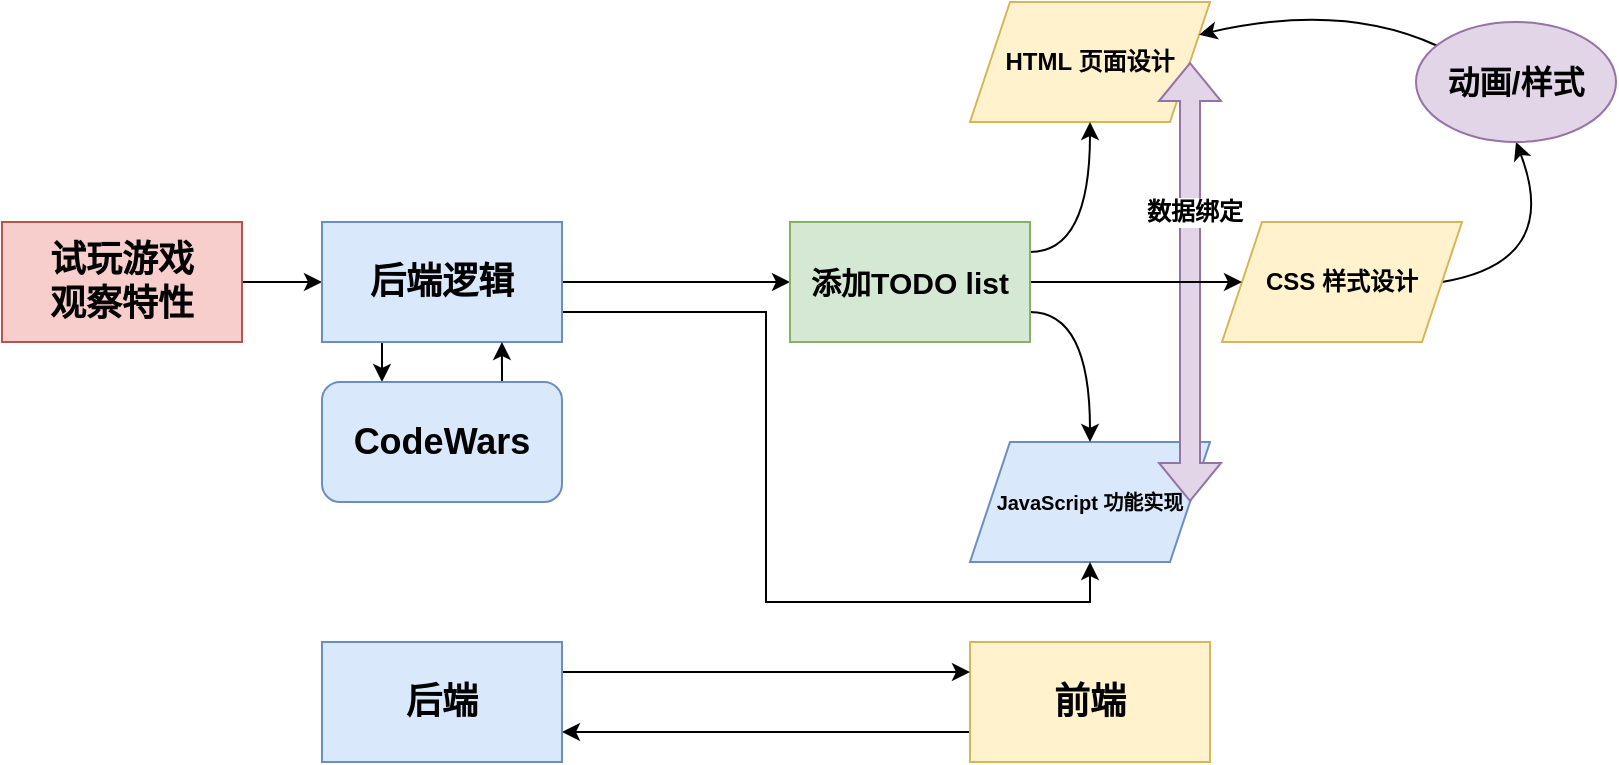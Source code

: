 <mxfile version="26.0.14">
  <diagram name="第 1 页" id="YcJbc1lj4-EX00k3wP05">
    <mxGraphModel dx="989" dy="541" grid="1" gridSize="10" guides="1" tooltips="1" connect="1" arrows="1" fold="1" page="1" pageScale="1" pageWidth="827" pageHeight="1169" math="0" shadow="0">
      <root>
        <mxCell id="0" />
        <mxCell id="1" parent="0" />
        <mxCell id="E2VWVS-g6_oO1wDZF_A2-11" value="&lt;b&gt;HTML 页面设计&lt;/b&gt;" style="shape=parallelogram;perimeter=parallelogramPerimeter;whiteSpace=wrap;html=1;fixedSize=1;fillColor=#fff2cc;strokeColor=#d6b656;" vertex="1" parent="1">
          <mxGeometry x="504" y="60" width="120" height="60" as="geometry" />
        </mxCell>
        <mxCell id="E2VWVS-g6_oO1wDZF_A2-13" value="&lt;font style=&quot;font-size: 10px;&quot;&gt;&lt;b&gt;JavaScript 功能实现&lt;/b&gt;&lt;/font&gt;" style="shape=parallelogram;perimeter=parallelogramPerimeter;whiteSpace=wrap;html=1;fixedSize=1;fillColor=#dae8fc;strokeColor=#6c8ebf;" vertex="1" parent="1">
          <mxGeometry x="504" y="280" width="120" height="60" as="geometry" />
        </mxCell>
        <mxCell id="E2VWVS-g6_oO1wDZF_A2-6" style="edgeStyle=orthogonalEdgeStyle;rounded=0;orthogonalLoop=1;jettySize=auto;html=1;exitX=1;exitY=0.5;exitDx=0;exitDy=0;entryX=0;entryY=0.5;entryDx=0;entryDy=0;" edge="1" parent="1" source="E2VWVS-g6_oO1wDZF_A2-2" target="E2VWVS-g6_oO1wDZF_A2-3">
          <mxGeometry relative="1" as="geometry" />
        </mxCell>
        <mxCell id="E2VWVS-g6_oO1wDZF_A2-2" value="&lt;b&gt;&lt;font style=&quot;font-size: 18px;&quot;&gt;试玩游戏&lt;/font&gt;&lt;/b&gt;&lt;div&gt;&lt;b&gt;&lt;font style=&quot;font-size: 18px;&quot;&gt;观察特性&lt;/font&gt;&lt;/b&gt;&lt;/div&gt;" style="rounded=0;whiteSpace=wrap;html=1;fillColor=#f8cecc;strokeColor=#b85450;" vertex="1" parent="1">
          <mxGeometry x="20" y="170" width="120" height="60" as="geometry" />
        </mxCell>
        <mxCell id="E2VWVS-g6_oO1wDZF_A2-27" value="" style="shape=flexArrow;endArrow=classic;startArrow=classic;html=1;rounded=0;exitX=1;exitY=0.5;exitDx=0;exitDy=0;entryX=1;entryY=0.5;entryDx=0;entryDy=0;fillColor=#e1d5e7;strokeColor=#9673a6;" edge="1" parent="1" source="E2VWVS-g6_oO1wDZF_A2-13" target="E2VWVS-g6_oO1wDZF_A2-11">
          <mxGeometry width="100" height="100" relative="1" as="geometry">
            <mxPoint x="620" y="320" as="sourcePoint" />
            <mxPoint x="720" y="220" as="targetPoint" />
            <Array as="points" />
          </mxGeometry>
        </mxCell>
        <mxCell id="E2VWVS-g6_oO1wDZF_A2-29" value="&lt;b&gt;&lt;font style=&quot;font-size: 12px;&quot;&gt;数据绑定&lt;/font&gt;&lt;/b&gt;" style="edgeLabel;html=1;align=center;verticalAlign=middle;resizable=0;points=[];" vertex="1" connectable="0" parent="E2VWVS-g6_oO1wDZF_A2-27">
          <mxGeometry x="0.323" y="-2" relative="1" as="geometry">
            <mxPoint as="offset" />
          </mxGeometry>
        </mxCell>
        <mxCell id="E2VWVS-g6_oO1wDZF_A2-31" style="rounded=0;orthogonalLoop=1;jettySize=auto;html=1;exitX=1;exitY=0.5;exitDx=0;exitDy=0;entryX=0.5;entryY=1;entryDx=0;entryDy=0;curved=1;" edge="1" parent="1" source="E2VWVS-g6_oO1wDZF_A2-12" target="E2VWVS-g6_oO1wDZF_A2-24">
          <mxGeometry relative="1" as="geometry">
            <mxPoint x="800" y="150" as="targetPoint" />
            <Array as="points">
              <mxPoint x="800" y="190" />
            </Array>
          </mxGeometry>
        </mxCell>
        <mxCell id="E2VWVS-g6_oO1wDZF_A2-12" value="&lt;b&gt;CSS 样式设计&lt;/b&gt;" style="shape=parallelogram;perimeter=parallelogramPerimeter;whiteSpace=wrap;html=1;fixedSize=1;fillColor=#fff2cc;strokeColor=#d6b656;" vertex="1" parent="1">
          <mxGeometry x="630" y="170" width="120" height="60" as="geometry" />
        </mxCell>
        <mxCell id="E2VWVS-g6_oO1wDZF_A2-7" style="edgeStyle=orthogonalEdgeStyle;rounded=0;orthogonalLoop=1;jettySize=auto;html=1;exitX=0.25;exitY=1;exitDx=0;exitDy=0;entryX=0.25;entryY=0;entryDx=0;entryDy=0;" edge="1" parent="1" source="E2VWVS-g6_oO1wDZF_A2-3" target="E2VWVS-g6_oO1wDZF_A2-4">
          <mxGeometry relative="1" as="geometry" />
        </mxCell>
        <mxCell id="E2VWVS-g6_oO1wDZF_A2-10" style="edgeStyle=orthogonalEdgeStyle;rounded=0;orthogonalLoop=1;jettySize=auto;html=1;exitX=1;exitY=0.5;exitDx=0;exitDy=0;entryX=0;entryY=0.5;entryDx=0;entryDy=0;" edge="1" parent="1" source="E2VWVS-g6_oO1wDZF_A2-3" target="E2VWVS-g6_oO1wDZF_A2-9">
          <mxGeometry relative="1" as="geometry" />
        </mxCell>
        <mxCell id="E2VWVS-g6_oO1wDZF_A2-23" style="edgeStyle=orthogonalEdgeStyle;rounded=0;orthogonalLoop=1;jettySize=auto;html=1;exitX=1;exitY=0.75;exitDx=0;exitDy=0;entryX=0.5;entryY=1;entryDx=0;entryDy=0;" edge="1" parent="1" source="E2VWVS-g6_oO1wDZF_A2-3" target="E2VWVS-g6_oO1wDZF_A2-13">
          <mxGeometry relative="1" as="geometry" />
        </mxCell>
        <mxCell id="E2VWVS-g6_oO1wDZF_A2-3" value="&lt;b&gt;&lt;font style=&quot;font-size: 18px;&quot;&gt;后端逻辑&lt;/font&gt;&lt;/b&gt;" style="rounded=0;whiteSpace=wrap;html=1;fillColor=#dae8fc;strokeColor=#6c8ebf;" vertex="1" parent="1">
          <mxGeometry x="180" y="170" width="120" height="60" as="geometry" />
        </mxCell>
        <mxCell id="E2VWVS-g6_oO1wDZF_A2-8" style="edgeStyle=orthogonalEdgeStyle;rounded=0;orthogonalLoop=1;jettySize=auto;html=1;exitX=0.75;exitY=0;exitDx=0;exitDy=0;" edge="1" parent="1" source="E2VWVS-g6_oO1wDZF_A2-4">
          <mxGeometry relative="1" as="geometry">
            <mxPoint x="269.966" y="230" as="targetPoint" />
          </mxGeometry>
        </mxCell>
        <mxCell id="E2VWVS-g6_oO1wDZF_A2-4" value="&lt;b&gt;&lt;font style=&quot;font-size: 18px;&quot;&gt;CodeWars&lt;/font&gt;&lt;/b&gt;" style="rounded=1;whiteSpace=wrap;html=1;fillColor=#dae8fc;strokeColor=#6c8ebf;" vertex="1" parent="1">
          <mxGeometry x="180" y="250" width="120" height="60" as="geometry" />
        </mxCell>
        <mxCell id="E2VWVS-g6_oO1wDZF_A2-16" style="edgeStyle=orthogonalEdgeStyle;rounded=0;orthogonalLoop=1;jettySize=auto;html=1;exitX=1;exitY=0.5;exitDx=0;exitDy=0;" edge="1" parent="1" source="E2VWVS-g6_oO1wDZF_A2-9" target="E2VWVS-g6_oO1wDZF_A2-12">
          <mxGeometry relative="1" as="geometry" />
        </mxCell>
        <mxCell id="E2VWVS-g6_oO1wDZF_A2-21" style="edgeStyle=orthogonalEdgeStyle;rounded=0;orthogonalLoop=1;jettySize=auto;html=1;exitX=1;exitY=0.25;exitDx=0;exitDy=0;curved=1;" edge="1" parent="1" source="E2VWVS-g6_oO1wDZF_A2-9" target="E2VWVS-g6_oO1wDZF_A2-11">
          <mxGeometry relative="1" as="geometry" />
        </mxCell>
        <mxCell id="E2VWVS-g6_oO1wDZF_A2-22" style="edgeStyle=orthogonalEdgeStyle;rounded=0;orthogonalLoop=1;jettySize=auto;html=1;exitX=1;exitY=0.75;exitDx=0;exitDy=0;curved=1;" edge="1" parent="1" source="E2VWVS-g6_oO1wDZF_A2-9" target="E2VWVS-g6_oO1wDZF_A2-13">
          <mxGeometry relative="1" as="geometry" />
        </mxCell>
        <mxCell id="E2VWVS-g6_oO1wDZF_A2-9" value="&lt;b&gt;&lt;font style=&quot;font-size: 15px;&quot;&gt;添加TODO list&lt;/font&gt;&lt;/b&gt;" style="rounded=0;whiteSpace=wrap;html=1;fillColor=#d5e8d4;strokeColor=#82b366;" vertex="1" parent="1">
          <mxGeometry x="414" y="170" width="120" height="60" as="geometry" />
        </mxCell>
        <mxCell id="E2VWVS-g6_oO1wDZF_A2-25" style="edgeStyle=orthogonalEdgeStyle;rounded=0;orthogonalLoop=1;jettySize=auto;html=1;exitX=1;exitY=0.5;exitDx=0;exitDy=0;entryX=0;entryY=0.5;entryDx=0;entryDy=0;strokeColor=none;curved=1;" edge="1" parent="1" source="E2VWVS-g6_oO1wDZF_A2-12" target="E2VWVS-g6_oO1wDZF_A2-24">
          <mxGeometry relative="1" as="geometry" />
        </mxCell>
        <mxCell id="E2VWVS-g6_oO1wDZF_A2-32" style="rounded=0;orthogonalLoop=1;jettySize=auto;html=1;entryX=1;entryY=0.25;entryDx=0;entryDy=0;curved=1;" edge="1" parent="1" source="E2VWVS-g6_oO1wDZF_A2-24" target="E2VWVS-g6_oO1wDZF_A2-11">
          <mxGeometry relative="1" as="geometry">
            <Array as="points">
              <mxPoint x="690" y="60" />
            </Array>
          </mxGeometry>
        </mxCell>
        <mxCell id="E2VWVS-g6_oO1wDZF_A2-24" value="&lt;b&gt;&lt;font style=&quot;font-size: 16px;&quot;&gt;动画/样式&lt;/font&gt;&lt;/b&gt;" style="ellipse;whiteSpace=wrap;html=1;fillColor=#e1d5e7;strokeColor=#9673a6;" vertex="1" parent="1">
          <mxGeometry x="727" y="70" width="100" height="60" as="geometry" />
        </mxCell>
        <mxCell id="E2VWVS-g6_oO1wDZF_A2-39" style="edgeStyle=orthogonalEdgeStyle;rounded=0;orthogonalLoop=1;jettySize=auto;html=1;exitX=0;exitY=0.75;exitDx=0;exitDy=0;entryX=1;entryY=0.75;entryDx=0;entryDy=0;" edge="1" parent="1" source="E2VWVS-g6_oO1wDZF_A2-33" target="E2VWVS-g6_oO1wDZF_A2-34">
          <mxGeometry relative="1" as="geometry" />
        </mxCell>
        <mxCell id="E2VWVS-g6_oO1wDZF_A2-33" value="&lt;b&gt;&lt;font style=&quot;font-size: 18px;&quot;&gt;前端&lt;/font&gt;&lt;/b&gt;" style="rounded=0;whiteSpace=wrap;html=1;fillColor=#fff2cc;strokeColor=#d6b656;" vertex="1" parent="1">
          <mxGeometry x="504" y="380" width="120" height="60" as="geometry" />
        </mxCell>
        <mxCell id="E2VWVS-g6_oO1wDZF_A2-38" style="edgeStyle=orthogonalEdgeStyle;rounded=0;orthogonalLoop=1;jettySize=auto;html=1;exitX=1;exitY=0.25;exitDx=0;exitDy=0;entryX=0;entryY=0.25;entryDx=0;entryDy=0;" edge="1" parent="1" source="E2VWVS-g6_oO1wDZF_A2-34" target="E2VWVS-g6_oO1wDZF_A2-33">
          <mxGeometry relative="1" as="geometry" />
        </mxCell>
        <mxCell id="E2VWVS-g6_oO1wDZF_A2-34" value="&lt;b&gt;&lt;font style=&quot;font-size: 18px;&quot;&gt;后端&lt;/font&gt;&lt;/b&gt;" style="rounded=0;whiteSpace=wrap;html=1;fillColor=#dae8fc;strokeColor=#6c8ebf;" vertex="1" parent="1">
          <mxGeometry x="180" y="380" width="120" height="60" as="geometry" />
        </mxCell>
      </root>
    </mxGraphModel>
  </diagram>
</mxfile>
